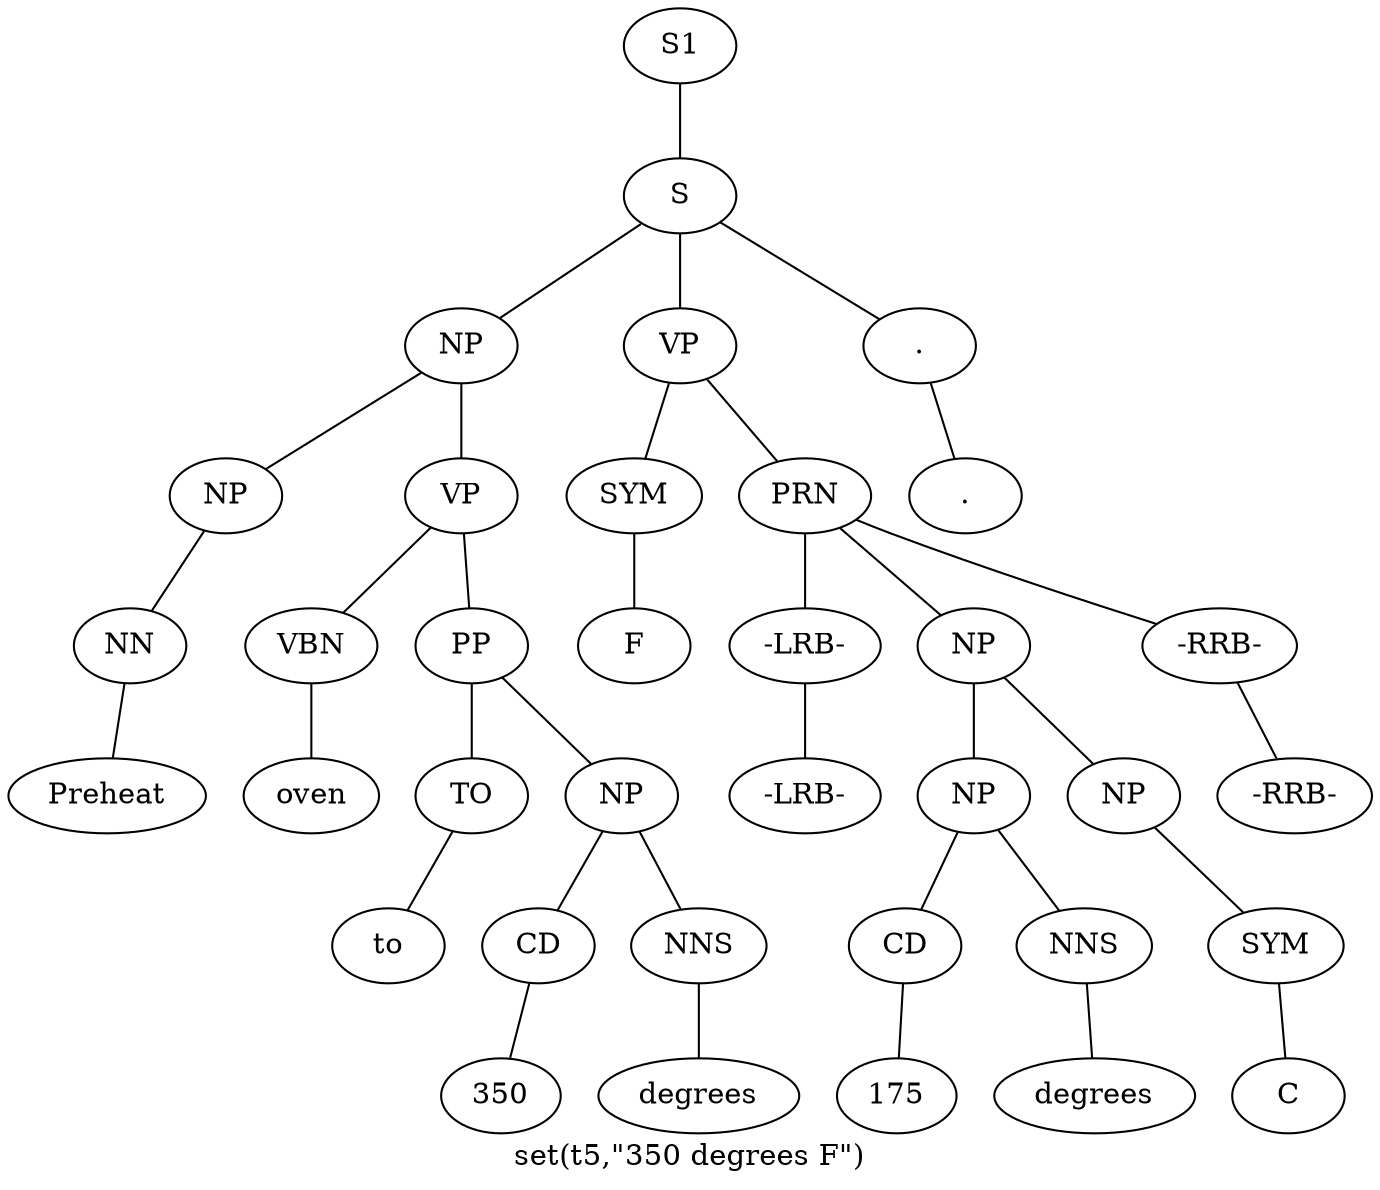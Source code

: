 graph SyntaxGraph {
	label = "set(t5,\"350 degrees F\")";
	Node0 [label="S1"];
	Node1 [label="S"];
	Node2 [label="NP"];
	Node3 [label="NP"];
	Node4 [label="NN"];
	Node5 [label="Preheat"];
	Node6 [label="VP"];
	Node7 [label="VBN"];
	Node8 [label="oven"];
	Node9 [label="PP"];
	Node10 [label="TO"];
	Node11 [label="to"];
	Node12 [label="NP"];
	Node13 [label="CD"];
	Node14 [label="350"];
	Node15 [label="NNS"];
	Node16 [label="degrees"];
	Node17 [label="VP"];
	Node18 [label="SYM"];
	Node19 [label="F"];
	Node20 [label="PRN"];
	Node21 [label="-LRB-"];
	Node22 [label="-LRB-"];
	Node23 [label="NP"];
	Node24 [label="NP"];
	Node25 [label="CD"];
	Node26 [label="175"];
	Node27 [label="NNS"];
	Node28 [label="degrees"];
	Node29 [label="NP"];
	Node30 [label="SYM"];
	Node31 [label="C"];
	Node32 [label="-RRB-"];
	Node33 [label="-RRB-"];
	Node34 [label="."];
	Node35 [label="."];

	Node0 -- Node1;
	Node1 -- Node2;
	Node1 -- Node17;
	Node1 -- Node34;
	Node2 -- Node3;
	Node2 -- Node6;
	Node3 -- Node4;
	Node4 -- Node5;
	Node6 -- Node7;
	Node6 -- Node9;
	Node7 -- Node8;
	Node9 -- Node10;
	Node9 -- Node12;
	Node10 -- Node11;
	Node12 -- Node13;
	Node12 -- Node15;
	Node13 -- Node14;
	Node15 -- Node16;
	Node17 -- Node18;
	Node17 -- Node20;
	Node18 -- Node19;
	Node20 -- Node21;
	Node20 -- Node23;
	Node20 -- Node32;
	Node21 -- Node22;
	Node23 -- Node24;
	Node23 -- Node29;
	Node24 -- Node25;
	Node24 -- Node27;
	Node25 -- Node26;
	Node27 -- Node28;
	Node29 -- Node30;
	Node30 -- Node31;
	Node32 -- Node33;
	Node34 -- Node35;
}